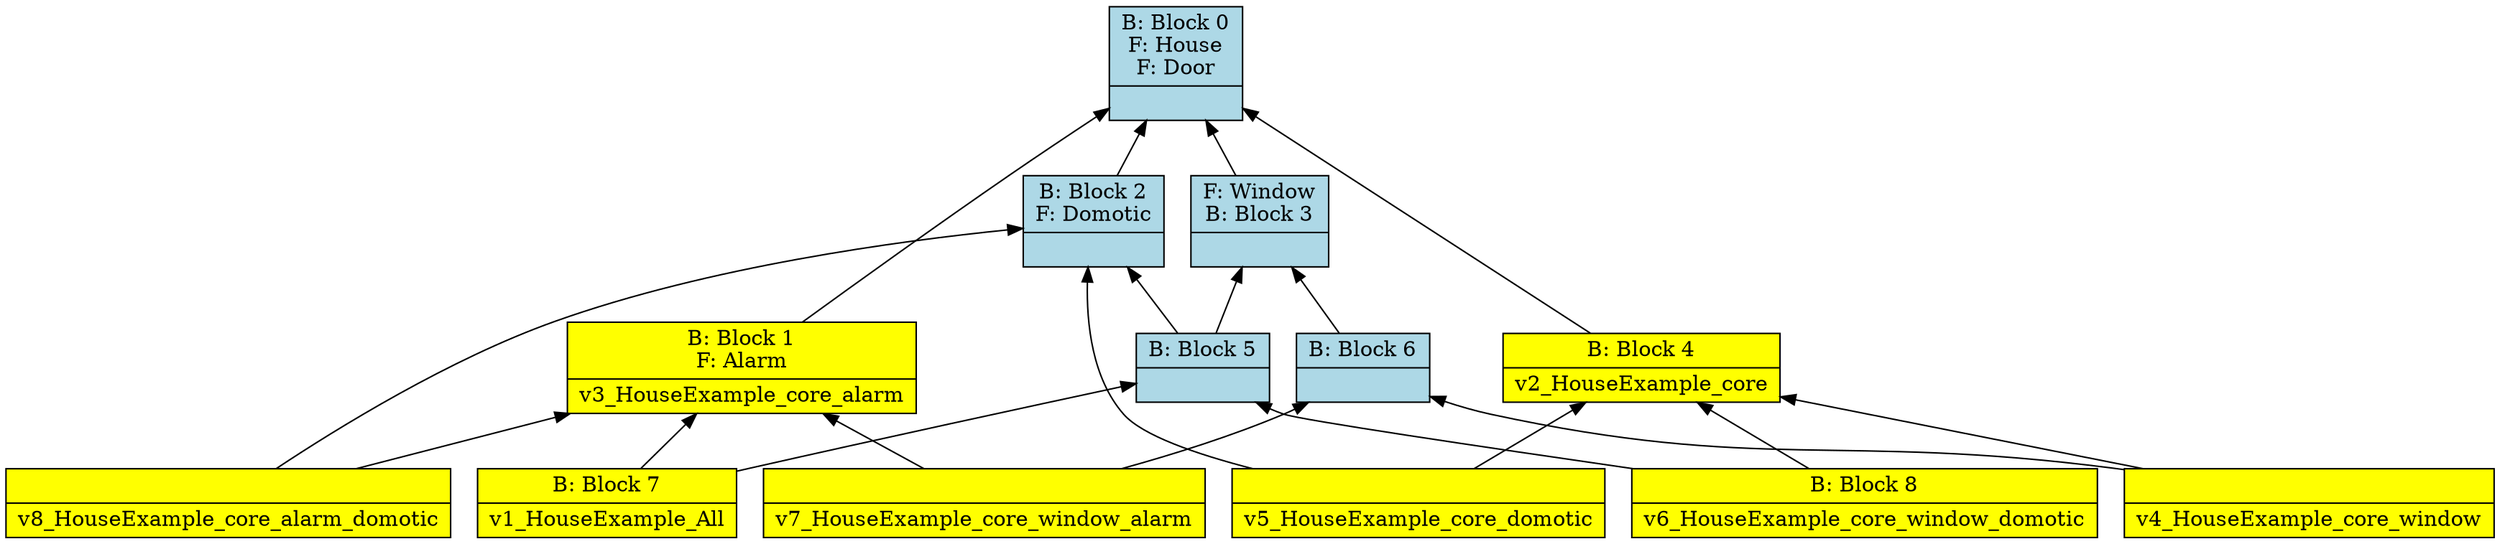 digraph G { 
	rankdir=BT;
1 [shape=record,style=filled,fillcolor=lightblue,label="{B: Block 0\nF: House\nF: Door\n|}"];
2 [shape=record,style=filled,fillcolor=lightblue,label="{F: Window\nB: Block 3\n|}"];
3 [shape=record,style=filled,fillcolor=yellow,label="{B: Block 1\nF: Alarm\n|v3_HouseExample_core_alarm\n}"];
4 [shape=record,style=filled,fillcolor=yellow,label="{B: Block 4\n|v2_HouseExample_core\n}"];
5 [shape=record,style=filled,fillcolor=lightblue,label="{B: Block 2\nF: Domotic\n|}"];
6 [shape=record,style=filled,fillcolor=yellow,label="{|v8_HouseExample_core_alarm_domotic\n}"];
7 [shape=record,style=filled,fillcolor=yellow,label="{|v5_HouseExample_core_domotic\n}"];
8 [shape=record,style=filled,fillcolor=lightblue,label="{B: Block 5\n|}"];
9 [shape=record,style=filled,fillcolor=lightblue,label="{B: Block 6\n|}"];
10 [shape=record,style=filled,fillcolor=yellow,label="{|v7_HouseExample_core_window_alarm\n}"];
11 [shape=record,style=filled,fillcolor=yellow,label="{|v4_HouseExample_core_window\n}"];
12 [shape=record,style=filled,fillcolor=yellow,label="{B: Block 7\n|v1_HouseExample_All\n}"];
13 [shape=record,style=filled,fillcolor=yellow,label="{B: Block 8\n|v6_HouseExample_core_window_domotic\n}"];
	2 -> 1
	3 -> 1
	4 -> 1
	5 -> 1
	6 -> 5
	6 -> 3
	7 -> 5
	7 -> 4
	8 -> 5
	8 -> 2
	9 -> 2
	10 -> 3
	10 -> 9
	11 -> 9
	11 -> 4
	12 -> 8
	12 -> 3
	13 -> 8
	13 -> 4
}